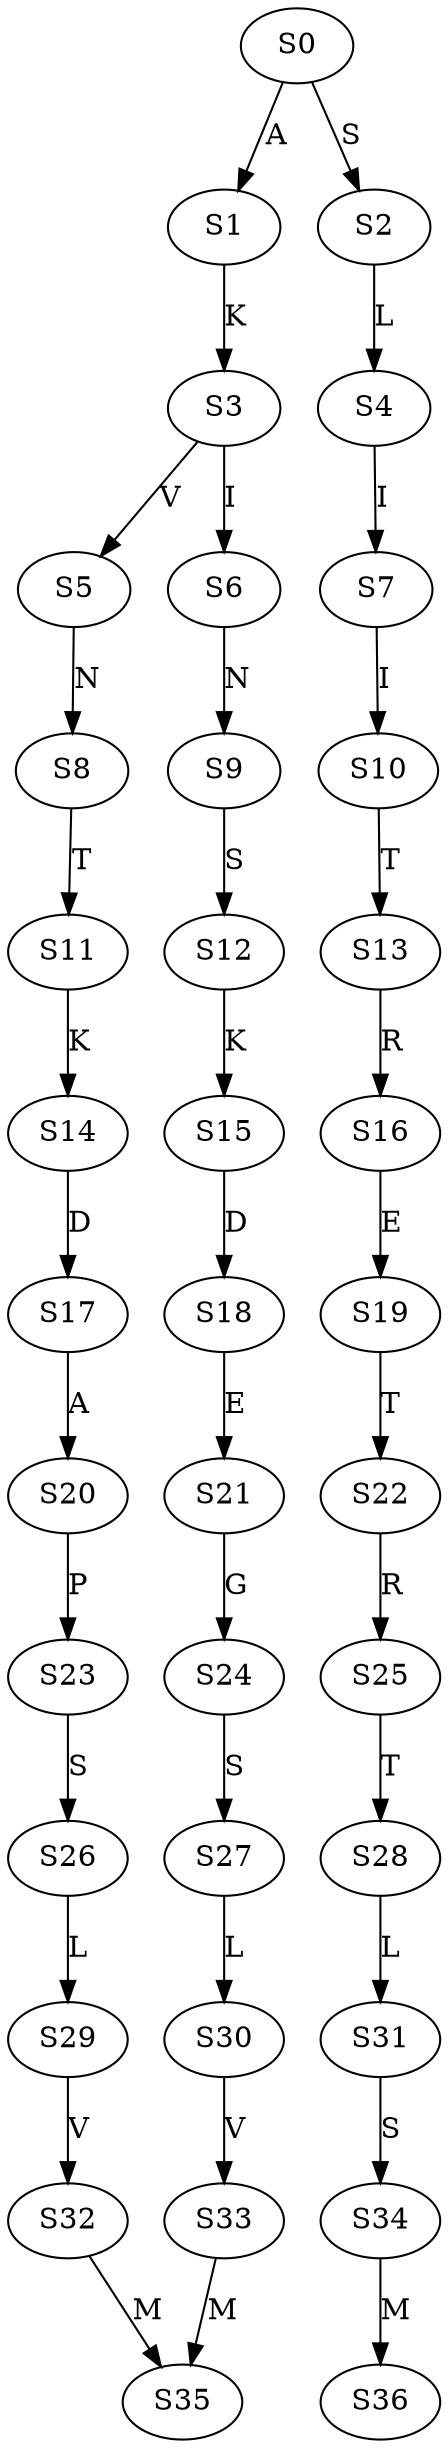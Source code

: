 strict digraph  {
	S0 -> S1 [ label = A ];
	S0 -> S2 [ label = S ];
	S1 -> S3 [ label = K ];
	S2 -> S4 [ label = L ];
	S3 -> S5 [ label = V ];
	S3 -> S6 [ label = I ];
	S4 -> S7 [ label = I ];
	S5 -> S8 [ label = N ];
	S6 -> S9 [ label = N ];
	S7 -> S10 [ label = I ];
	S8 -> S11 [ label = T ];
	S9 -> S12 [ label = S ];
	S10 -> S13 [ label = T ];
	S11 -> S14 [ label = K ];
	S12 -> S15 [ label = K ];
	S13 -> S16 [ label = R ];
	S14 -> S17 [ label = D ];
	S15 -> S18 [ label = D ];
	S16 -> S19 [ label = E ];
	S17 -> S20 [ label = A ];
	S18 -> S21 [ label = E ];
	S19 -> S22 [ label = T ];
	S20 -> S23 [ label = P ];
	S21 -> S24 [ label = G ];
	S22 -> S25 [ label = R ];
	S23 -> S26 [ label = S ];
	S24 -> S27 [ label = S ];
	S25 -> S28 [ label = T ];
	S26 -> S29 [ label = L ];
	S27 -> S30 [ label = L ];
	S28 -> S31 [ label = L ];
	S29 -> S32 [ label = V ];
	S30 -> S33 [ label = V ];
	S31 -> S34 [ label = S ];
	S32 -> S35 [ label = M ];
	S33 -> S35 [ label = M ];
	S34 -> S36 [ label = M ];
}
